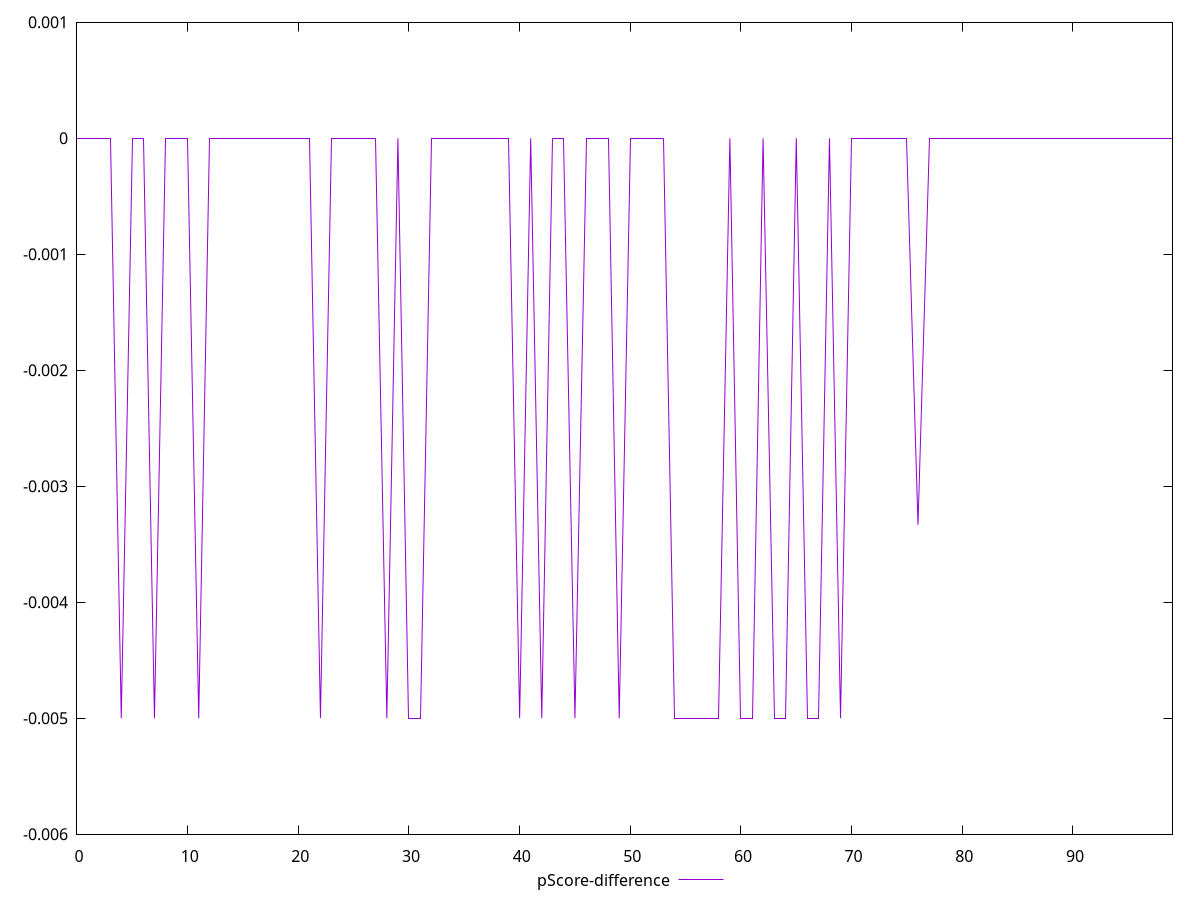 reset

$pScoreDifference <<EOF
0 0
1 0
2 0
3 0
4 -0.0050000000000000044
5 0
6 0
7 -0.0050000000000000044
8 0
9 0
10 0
11 -0.0050000000000000044
12 0
13 0
14 0
15 0
16 0
17 0
18 0
19 0
20 0
21 0
22 -0.0050000000000000044
23 0
24 0
25 0
26 0
27 0
28 -0.0050000000000000044
29 0
30 -0.0050000000000000044
31 -0.0050000000000000044
32 0
33 0
34 0
35 0
36 0
37 0
38 0
39 0
40 -0.0050000000000000044
41 0
42 -0.0050000000000000044
43 0
44 0
45 -0.0050000000000000044
46 0
47 0
48 0
49 -0.0050000000000000044
50 0
51 0
52 0
53 0
54 -0.0050000000000000044
55 -0.0050000000000000044
56 -0.0050000000000000044
57 -0.0050000000000000044
58 -0.0050000000000000044
59 0
60 -0.0050000000000000044
61 -0.0050000000000000044
62 0
63 -0.0050000000000000044
64 -0.0050000000000000044
65 0
66 -0.0050000000000000044
67 -0.0050000000000000044
68 0
69 -0.0050000000000000044
70 0
71 0
72 0
73 0
74 0
75 0
76 -0.0033333333333332993
77 0
78 0
79 0
80 0
81 0
82 0
83 0
84 0
85 0
86 0
87 0
88 0
89 0
90 0
91 0
92 0
93 0
94 0
95 0
96 0
97 0
98 0
99 0
EOF

set key outside below
set xrange [0:99]
set yrange [-0.0060000000000000045:0.001]
set trange [-0.0060000000000000045:0.001]
set terminal svg size 640, 500 enhanced background rgb 'white'
set output "reprap/unminified-javascript/samples/pages/pScore-difference/values.svg"

plot $pScoreDifference title "pScore-difference" with line

reset
